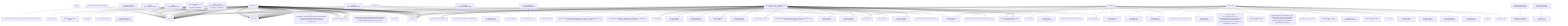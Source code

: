 graph TD
    app-mlperf-inference,d775cac873ee4231_(_nvidia,_3d-unet-99.9,_tensorrt,_cuda,_valid,_r4.1-dev_default,_singlestream_) --> detect,os
    app-mlperf-inference,d775cac873ee4231_(_nvidia,_3d-unet-99.9,_tensorrt,_cuda,_valid,_r4.1-dev_default,_singlestream_) --> get,sys-utils-cm
    app-mlperf-inference,d775cac873ee4231_(_nvidia,_3d-unet-99.9,_tensorrt,_cuda,_valid,_r4.1-dev_default,_singlestream_) --> get,python
    get-mlperf-inference-src,4b57186581024797 --> detect,os
    get-mlperf-inference-src,4b57186581024797 --> get,python3
    get-git-repo,ed603e7292974f10_(_branch.master,_repo.https://github.com/mlcommons/inference_) --> detect,os
    get-mlperf-inference-src,4b57186581024797 --> get,git,repo,_branch.master,_repo.https://github.com/mlcommons/inference
    app-mlperf-inference,d775cac873ee4231_(_nvidia,_3d-unet-99.9,_tensorrt,_cuda,_valid,_r4.1-dev_default,_singlestream_) --> get,mlcommons,inference,src
    pull-git-repo,c23132ed65c4421d --> detect,os
    app-mlperf-inference,d775cac873ee4231_(_nvidia,_3d-unet-99.9,_tensorrt,_cuda,_valid,_r4.1-dev_default,_singlestream_) --> pull,git,repo
    get-mlperf-inference-utils,e341e5f86d8342e5 --> get,mlperf,inference,src
    app-mlperf-inference,d775cac873ee4231_(_nvidia,_3d-unet-99.9,_tensorrt,_cuda,_valid,_r4.1-dev_default,_singlestream_) --> get,mlperf,inference,utils
    get-cuda,46d133d9ef92422d_(_toolkit_) --> detect,os
    get-cuda-devices,7a3ede4d3558427a_(_with-pycuda_) --> get,cuda,_toolkit
    get-cuda-devices,7a3ede4d3558427a_(_with-pycuda_) --> get,python3
    get-generic-python-lib,94b62a682bc44791_(_package.pycuda_) --> detect,os
    detect-cpu,586c8a43320142f7 --> detect,os
    get-generic-python-lib,94b62a682bc44791_(_package.pycuda_) --> detect,cpu
    get-generic-python-lib,94b62a682bc44791_(_package.pycuda_) --> get,python3
    get-generic-python-lib,94b62a682bc44791_(_pip_) --> detect,os
    detect-cpu,586c8a43320142f7 --> detect,os
    get-generic-python-lib,94b62a682bc44791_(_pip_) --> detect,cpu
    get-generic-python-lib,94b62a682bc44791_(_pip_) --> get,python3
    get-generic-python-lib,94b62a682bc44791_(_package.pycuda_) --> get,generic-python-lib,_pip
    get-cuda-devices,7a3ede4d3558427a_(_with-pycuda_) --> get,generic-python-lib,_package.pycuda
    get-generic-python-lib,94b62a682bc44791_(_package.numpy_) --> detect,os
    detect-cpu,586c8a43320142f7 --> detect,os
    get-generic-python-lib,94b62a682bc44791_(_package.numpy_) --> detect,cpu
    get-generic-python-lib,94b62a682bc44791_(_package.numpy_) --> get,python3
    get-generic-python-lib,94b62a682bc44791_(_pip_) --> get,python3
    get-generic-python-lib,94b62a682bc44791_(_package.numpy_) --> get,generic-python-lib,_pip
    get-cuda-devices,7a3ede4d3558427a_(_with-pycuda_) --> get,generic-python-lib,_package.numpy
    app-mlperf-inference,d775cac873ee4231_(_nvidia,_3d-unet-99.9,_tensorrt,_cuda,_valid,_r4.1-dev_default,_singlestream_) --> get,cuda-devices,_with-pycuda
    app-mlperf-inference-nvidia,bc3b17fb430f4732_(_run_harness,_tensorrt,_singlestream,_3d-unet-99.9,_cuda,_rtx_4090_) --> detect,os
    detect-cpu,586c8a43320142f7 --> detect,os
    app-mlperf-inference-nvidia,bc3b17fb430f4732_(_run_harness,_tensorrt,_singlestream,_3d-unet-99.9,_cuda,_rtx_4090_) --> detect,cpu
    app-mlperf-inference-nvidia,bc3b17fb430f4732_(_run_harness,_tensorrt,_singlestream,_3d-unet-99.9,_cuda,_rtx_4090_) --> get,sys-utils-cm
    app-mlperf-inference-nvidia,bc3b17fb430f4732_(_run_harness,_tensorrt,_singlestream,_3d-unet-99.9,_cuda,_rtx_4090_) --> get,mlperf,inference,nvidia,scratch,space
    get-generic-python-lib,94b62a682bc44791_(_mlperf_logging_) --> detect,os
    detect-cpu,586c8a43320142f7 --> detect,os
    get-generic-python-lib,94b62a682bc44791_(_mlperf_logging_) --> detect,cpu
    get-generic-python-lib,94b62a682bc44791_(_mlperf_logging_) --> get,python3
    get-generic-python-lib,94b62a682bc44791_(_pip_) --> get,python3
    get-generic-python-lib,94b62a682bc44791_(_mlperf_logging_) --> get,generic-python-lib,_pip
    app-mlperf-inference-nvidia,bc3b17fb430f4732_(_run_harness,_tensorrt,_singlestream,_3d-unet-99.9,_cuda,_rtx_4090_) --> get,generic-python-lib,_mlperf_logging
    app-mlperf-inference-nvidia,bc3b17fb430f4732_(_run_harness,_tensorrt,_singlestream,_3d-unet-99.9,_cuda,_rtx_4090_) --> get,mlcommons,inference,src
    app-mlperf-inference-nvidia,bc3b17fb430f4732_(_run_harness,_tensorrt,_singlestream,_3d-unet-99.9,_cuda,_rtx_4090_) --> get,nvidia,mlperf,inference,common-code,_mlcommons
    pull-git-repo,c23132ed65c4421d --> detect,os
    app-mlperf-inference-nvidia,bc3b17fb430f4732_(_run_harness,_tensorrt,_singlestream,_3d-unet-99.9,_cuda,_rtx_4090_) --> pull,git,repo
    generate-mlperf-inference-user-conf,3af4475745964b93 --> detect,os
    detect-cpu,586c8a43320142f7 --> detect,os
    generate-mlperf-inference-user-conf,3af4475745964b93 --> detect,cpu
    generate-mlperf-inference-user-conf,3af4475745964b93 --> get,python
    generate-mlperf-inference-user-conf,3af4475745964b93 --> get,mlcommons,inference,src
    get-mlperf-inference-sut-configs,c2fbf72009e2445b --> get,cache,dir,_name.mlperf-inference-sut-configs
    generate-mlperf-inference-user-conf,3af4475745964b93 --> get,sut,configs
    app-mlperf-inference-nvidia,bc3b17fb430f4732_(_run_harness,_tensorrt,_singlestream,_3d-unet-99.9,_cuda,_rtx_4090_) --> generate,user-conf,mlperf,inference
    get-generic-python-lib,94b62a682bc44791_(_package.pycuda_) --> get,python3
    app-mlperf-inference-nvidia,bc3b17fb430f4732_(_run_harness,_tensorrt,_singlestream,_3d-unet-99.9,_cuda,_rtx_4090_) --> get,generic-python-lib,_package.pycuda
    get-nvidia-mitten,1c045f2902374de9 --> detect,os
    get-nvidia-mitten,1c045f2902374de9 --> get,python3
    get-generic-python-lib,94b62a682bc44791_(_pycuda_) --> detect,os
    detect-cpu,586c8a43320142f7 --> detect,os
    get-generic-python-lib,94b62a682bc44791_(_pycuda_) --> detect,cpu
    get-generic-python-lib,94b62a682bc44791_(_pycuda_) --> get,python3
    get-generic-python-lib,94b62a682bc44791_(_pip_) --> get,python3
    get-generic-python-lib,94b62a682bc44791_(_pycuda_) --> get,generic-python-lib,_pip
    get-generic-python-lib,94b62a682bc44791_(_pycuda_) --> get,cuda
    get-nvidia-mitten,1c045f2902374de9 --> get,generic-python-lib,_pycuda
    get-git-repo,ed603e7292974f10_(_repo.https://github.com/NVIDIA/mitten_) --> detect,os
    get-nvidia-mitten,1c045f2902374de9 --> get,git,_repo.https://github.com/NVIDIA/mitten
    app-mlperf-inference-nvidia,bc3b17fb430f4732_(_run_harness,_tensorrt,_singlestream,_3d-unet-99.9,_cuda,_rtx_4090_) --> get,nvidia,mitten
    app-mlperf-inference-nvidia,bc3b17fb430f4732_(_run_harness,_tensorrt,_singlestream,_3d-unet-99.9,_cuda,_rtx_4090_) --> get,cuda,_cudnn
    app-mlperf-inference-nvidia,bc3b17fb430f4732_(_run_harness,_tensorrt,_singlestream,_3d-unet-99.9,_cuda,_rtx_4090_) --> get,tensorrt
    build-mlperf-inference-server-nvidia,f37403af5e9f4541_(_mlcommons_) --> detect,os
    detect-cpu,586c8a43320142f7 --> detect,os
    build-mlperf-inference-server-nvidia,f37403af5e9f4541_(_mlcommons_) --> detect,cpu
    build-mlperf-inference-server-nvidia,f37403af5e9f4541_(_mlcommons_) --> get,sys-utils-cm
    build-mlperf-inference-server-nvidia,f37403af5e9f4541_(_mlcommons_) --> get,python3
    build-mlperf-inference-server-nvidia,f37403af5e9f4541_(_mlcommons_) --> get,cuda,_cudnn
    build-mlperf-inference-server-nvidia,f37403af5e9f4541_(_mlcommons_) --> get,tensorrt,_dev
    build-mlperf-inference-server-nvidia,f37403af5e9f4541_(_mlcommons_) --> get,gcc
    build-mlperf-inference-server-nvidia,f37403af5e9f4541_(_mlcommons_) --> get,cmake
    build-mlperf-inference-server-nvidia,f37403af5e9f4541_(_mlcommons_) --> get,generic,sys-util,_glog-dev
    build-mlperf-inference-server-nvidia,f37403af5e9f4541_(_mlcommons_) --> get,generic,sys-util,_gflags-dev
    build-mlperf-inference-server-nvidia,f37403af5e9f4541_(_mlcommons_) --> get,generic,sys-util,_libgmock-dev
    build-mlperf-inference-server-nvidia,f37403af5e9f4541_(_mlcommons_) --> get,generic,sys-util,_libre2-dev
    build-mlperf-inference-server-nvidia,f37403af5e9f4541_(_mlcommons_) --> get,generic,sys-util,_libnuma-dev
    build-mlperf-inference-server-nvidia,f37403af5e9f4541_(_mlcommons_) --> get,generic,sys-util,_libboost-all-dev
    build-mlperf-inference-server-nvidia,f37403af5e9f4541_(_mlcommons_) --> get,generic,sys-util,_rapidjson-dev
    build-mlperf-inference-server-nvidia,f37403af5e9f4541_(_mlcommons_) --> get,nvidia,mlperf,inference,common-code,_mlcommons
    get-generic-python-lib,94b62a682bc44791_(_package.pybind11_) --> detect,os
    detect-cpu,586c8a43320142f7 --> detect,os
    get-generic-python-lib,94b62a682bc44791_(_package.pybind11_) --> detect,cpu
    get-generic-python-lib,94b62a682bc44791_(_package.pybind11_) --> get,python3
    get-generic-python-lib,94b62a682bc44791_(_pip_) --> get,python3
    get-generic-python-lib,94b62a682bc44791_(_package.pybind11_) --> get,generic-python-lib,_pip
    build-mlperf-inference-server-nvidia,f37403af5e9f4541_(_mlcommons_) --> get,generic-python-lib,_package.pybind11
    get-generic-python-lib,94b62a682bc44791_(_pycuda_) --> get,python3
    build-mlperf-inference-server-nvidia,f37403af5e9f4541_(_mlcommons_) --> get,generic-python-lib,_pycuda
    get-generic-python-lib,94b62a682bc44791_(_opencv-python_) --> detect,os
    detect-cpu,586c8a43320142f7 --> detect,os
    get-generic-python-lib,94b62a682bc44791_(_opencv-python_) --> detect,cpu
    get-generic-python-lib,94b62a682bc44791_(_opencv-python_) --> get,python3
    get-generic-python-lib,94b62a682bc44791_(_pip_) --> get,python3
    get-generic-python-lib,94b62a682bc44791_(_opencv-python_) --> get,generic-python-lib,_pip
    build-mlperf-inference-server-nvidia,f37403af5e9f4541_(_mlcommons_) --> get,generic-python-lib,_opencv-python
    get-generic-python-lib,94b62a682bc44791_(_nvidia-dali_) --> detect,os
    detect-cpu,586c8a43320142f7 --> detect,os
    get-generic-python-lib,94b62a682bc44791_(_nvidia-dali_) --> detect,cpu
    get-generic-python-lib,94b62a682bc44791_(_nvidia-dali_) --> get,python3
    get-generic-python-lib,94b62a682bc44791_(_pip_) --> get,python3
    get-generic-python-lib,94b62a682bc44791_(_nvidia-dali_) --> get,generic-python-lib,_pip
    get-generic-python-lib,94b62a682bc44791_(_nvidia-dali_) --> get,cuda
    build-mlperf-inference-server-nvidia,f37403af5e9f4541_(_mlcommons_) --> get,generic-python-lib,_nvidia-dali
    build-mlperf-inference-server-nvidia,f37403af5e9f4541_(_mlcommons_) --> get,mlperf,inference,nvidia,scratch,space,_version.4_0
    build-mlperf-inference-server-nvidia,f37403af5e9f4541_(_mlcommons_) --> get,generic,sys-util,_nlohmann-json3-dev
    build-mlperf-inference-server-nvidia,f37403af5e9f4541_(_mlcommons_) --> get,generic,sys-util,_git-lfs
    get-generic-python-lib,94b62a682bc44791_(_package.torch,_whl-url.https://github.com/mlcommons/cm4mlperf-inference/releases/download/mlperf-inference-v4.0/torch-2.1.0a0+git32f93b1-cp38-cp38-linux_x86_64.whl_) --> detect,os
    detect-cpu,586c8a43320142f7 --> detect,os
    get-generic-python-lib,94b62a682bc44791_(_package.torch,_whl-url.https://github.com/mlcommons/cm4mlperf-inference/releases/download/mlperf-inference-v4.0/torch-2.1.0a0+git32f93b1-cp38-cp38-linux_x86_64.whl_) --> detect,cpu
    get-generic-python-lib,94b62a682bc44791_(_package.torch,_whl-url.https://github.com/mlcommons/cm4mlperf-inference/releases/download/mlperf-inference-v4.0/torch-2.1.0a0+git32f93b1-cp38-cp38-linux_x86_64.whl_) --> get,python3
    get-generic-python-lib,94b62a682bc44791_(_pip_) --> get,python3
    get-generic-python-lib,94b62a682bc44791_(_package.torch,_whl-url.https://github.com/mlcommons/cm4mlperf-inference/releases/download/mlperf-inference-v4.0/torch-2.1.0a0+git32f93b1-cp38-cp38-linux_x86_64.whl_) --> get,generic-python-lib,_pip
    get-generic-python-lib,94b62a682bc44791_(_package.torch,_whl-url.https://github.com/mlcommons/cm4mlperf-inference/releases/download/mlperf-inference-v4.0/torch-2.1.0a0+git32f93b1-cp38-cp38-linux_x86_64.whl_) --> download,file,_url.https://github.com/mlcommons/cm4mlperf-inference/releases/download/mlperf-inference-v4.0/torch-2.1.0a0+git32f93b1-cp38-cp38-linux_x86_64.whl
    build-mlperf-inference-server-nvidia,f37403af5e9f4541_(_mlcommons_) --> get,generic-python-lib,_package.torch,_whl-url.https://github.com/mlcommons/cm4mlperf-inference/releases/download/mlperf-inference-v4.0/torch-2.1.0a0+git32f93b1-cp38-cp38-linux_x86_64.whl
    get-generic-python-lib,94b62a682bc44791_(_package.torchvision,_whl-url.https://github.com/mlcommons/cm4mlperf-inference/releases/download/mlperf-inference-v4.0/torchvision-0.16.0a0+657027f-cp38-cp38-linux_x86_64.whl_) --> detect,os
    detect-cpu,586c8a43320142f7 --> detect,os
    get-generic-python-lib,94b62a682bc44791_(_package.torchvision,_whl-url.https://github.com/mlcommons/cm4mlperf-inference/releases/download/mlperf-inference-v4.0/torchvision-0.16.0a0+657027f-cp38-cp38-linux_x86_64.whl_) --> detect,cpu
    get-generic-python-lib,94b62a682bc44791_(_package.torchvision,_whl-url.https://github.com/mlcommons/cm4mlperf-inference/releases/download/mlperf-inference-v4.0/torchvision-0.16.0a0+657027f-cp38-cp38-linux_x86_64.whl_) --> get,python3
    get-generic-python-lib,94b62a682bc44791_(_pip_) --> get,python3
    get-generic-python-lib,94b62a682bc44791_(_package.torchvision,_whl-url.https://github.com/mlcommons/cm4mlperf-inference/releases/download/mlperf-inference-v4.0/torchvision-0.16.0a0+657027f-cp38-cp38-linux_x86_64.whl_) --> get,generic-python-lib,_pip
    get-generic-python-lib,94b62a682bc44791_(_package.torchvision,_whl-url.https://github.com/mlcommons/cm4mlperf-inference/releases/download/mlperf-inference-v4.0/torchvision-0.16.0a0+657027f-cp38-cp38-linux_x86_64.whl_) --> download,file,_url.https://github.com/mlcommons/cm4mlperf-inference/releases/download/mlperf-inference-v4.0/torchvision-0.16.0a0+657027f-cp38-cp38-linux_x86_64.whl
    build-mlperf-inference-server-nvidia,f37403af5e9f4541_(_mlcommons_) --> get,generic-python-lib,_package.torchvision,_whl-url.https://github.com/mlcommons/cm4mlperf-inference/releases/download/mlperf-inference-v4.0/torchvision-0.16.0a0+657027f-cp38-cp38-linux_x86_64.whl
    add-custom-nvidia-system,b2e6c46c6e8745a3_(_mlcommons_) --> detect,os
    detect-cpu,586c8a43320142f7 --> detect,os
    add-custom-nvidia-system,b2e6c46c6e8745a3_(_mlcommons_) --> detect,cpu
    add-custom-nvidia-system,b2e6c46c6e8745a3_(_mlcommons_) --> get,sys-utils-cm
    add-custom-nvidia-system,b2e6c46c6e8745a3_(_mlcommons_) --> get,python3
    add-custom-nvidia-system,b2e6c46c6e8745a3_(_mlcommons_) --> get,cuda,_cudnn
    add-custom-nvidia-system,b2e6c46c6e8745a3_(_mlcommons_) --> get,tensorrt
    add-custom-nvidia-system,b2e6c46c6e8745a3_(_mlcommons_) --> get,cmake
    get-generic-python-lib,94b62a682bc44791_(_requests_) --> detect,os
    detect-cpu,586c8a43320142f7 --> detect,os
    get-generic-python-lib,94b62a682bc44791_(_requests_) --> detect,cpu
    get-generic-python-lib,94b62a682bc44791_(_requests_) --> get,python3
    get-generic-python-lib,94b62a682bc44791_(_pip_) --> get,python3
    get-generic-python-lib,94b62a682bc44791_(_requests_) --> get,generic-python-lib,_pip
    add-custom-nvidia-system,b2e6c46c6e8745a3_(_mlcommons_) --> get,generic-python-lib,_requests
    add-custom-nvidia-system,b2e6c46c6e8745a3_(_mlcommons_) --> get,generic,sys-util,_glog-dev
    add-custom-nvidia-system,b2e6c46c6e8745a3_(_mlcommons_) --> get,generic,sys-util,_gflags-dev
    add-custom-nvidia-system,b2e6c46c6e8745a3_(_mlcommons_) --> get,generic,sys-util,_libre2-dev
    add-custom-nvidia-system,b2e6c46c6e8745a3_(_mlcommons_) --> get,generic,sys-util,_libnuma-dev
    add-custom-nvidia-system,b2e6c46c6e8745a3_(_mlcommons_) --> get,generic,sys-util,_libboost-all-dev
    add-custom-nvidia-system,b2e6c46c6e8745a3_(_mlcommons_) --> get,generic,sys-util,_rapidjson-dev
    add-custom-nvidia-system,b2e6c46c6e8745a3_(_mlcommons_) --> get,nvidia,mlperf,inference,common-code,_mlcommons
    get-generic-python-lib,94b62a682bc44791_(_pycuda_) --> get,python3
    add-custom-nvidia-system,b2e6c46c6e8745a3_(_mlcommons_) --> get,generic-python-lib,_pycuda
    build-mlperf-inference-server-nvidia,f37403af5e9f4541_(_mlcommons_) --> add,custom,system,nvidia,_mlcommons
    app-mlperf-inference-nvidia,bc3b17fb430f4732_(_run_harness,_tensorrt,_singlestream,_3d-unet-99.9,_cuda,_rtx_4090_) --> build,nvidia,inference,server,_mlcommons
    app-mlperf-inference-nvidia,bc3b17fb430f4732_(_build_engine,_tensorrt,_singlestream,_3d-unet-99.9,_cuda,_batch_size.1,_3d-unet_,_v4.1-dev_) --> detect,os
    detect-cpu,586c8a43320142f7 --> detect,os
    app-mlperf-inference-nvidia,bc3b17fb430f4732_(_build_engine,_tensorrt,_singlestream,_3d-unet-99.9,_cuda,_batch_size.1,_3d-unet_,_v4.1-dev_) --> detect,cpu
    app-mlperf-inference-nvidia,bc3b17fb430f4732_(_build_engine,_tensorrt,_singlestream,_3d-unet-99.9,_cuda,_batch_size.1,_3d-unet_,_v4.1-dev_) --> get,sys-utils-cm
    app-mlperf-inference-nvidia,bc3b17fb430f4732_(_build_engine,_tensorrt,_singlestream,_3d-unet-99.9,_cuda,_batch_size.1,_3d-unet_,_v4.1-dev_) --> get,mlperf,inference,nvidia,scratch,space,_version.4_0
    get-generic-python-lib,94b62a682bc44791_(_mlperf_logging_) --> get,python3
    app-mlperf-inference-nvidia,bc3b17fb430f4732_(_build_engine,_tensorrt,_singlestream,_3d-unet-99.9,_cuda,_batch_size.1,_3d-unet_,_v4.1-dev_) --> get,generic-python-lib,_mlperf_logging
    app-mlperf-inference-nvidia,bc3b17fb430f4732_(_build_engine,_tensorrt,_singlestream,_3d-unet-99.9,_cuda,_batch_size.1,_3d-unet_,_v4.1-dev_) --> get,mlcommons,inference,src
    app-mlperf-inference-nvidia,bc3b17fb430f4732_(_build_engine,_tensorrt,_singlestream,_3d-unet-99.9,_cuda,_batch_size.1,_3d-unet_,_v4.1-dev_) --> get,nvidia,mlperf,inference,common-code,_mlcommons
    pull-git-repo,c23132ed65c4421d --> detect,os
    app-mlperf-inference-nvidia,bc3b17fb430f4732_(_build_engine,_tensorrt,_singlestream,_3d-unet-99.9,_cuda,_batch_size.1,_3d-unet_,_v4.1-dev_) --> pull,git,repo
    get-generic-python-lib,94b62a682bc44791_(_package.pycuda_) --> get,python3
    app-mlperf-inference-nvidia,bc3b17fb430f4732_(_build_engine,_tensorrt,_singlestream,_3d-unet-99.9,_cuda,_batch_size.1,_3d-unet_,_v4.1-dev_) --> get,generic-python-lib,_package.pycuda
    app-mlperf-inference-nvidia,bc3b17fb430f4732_(_build_engine,_tensorrt,_singlestream,_3d-unet-99.9,_cuda,_batch_size.1,_3d-unet_,_v4.1-dev_) --> get,nvidia,mitten
    app-mlperf-inference-nvidia,bc3b17fb430f4732_(_build_engine,_tensorrt,_singlestream,_3d-unet-99.9,_cuda,_batch_size.1,_3d-unet_,_v4.1-dev_) --> get,cuda,_cudnn
    app-mlperf-inference-nvidia,bc3b17fb430f4732_(_build_engine,_tensorrt,_singlestream,_3d-unet-99.9,_cuda,_batch_size.1,_3d-unet_,_v4.1-dev_) --> get,tensorrt
    app-mlperf-inference-nvidia,bc3b17fb430f4732_(_build_engine,_tensorrt,_singlestream,_3d-unet-99.9,_cuda,_batch_size.1,_3d-unet_,_v4.1-dev_) --> build,nvidia,inference,server,_mlcommons
    app-mlperf-inference-nvidia,bc3b17fb430f4732_(_preprocess_data,_tensorrt,_3d-unet-99.9,_cuda,_3d-unet_,_v4.1-dev_) --> detect,os
    detect-cpu,586c8a43320142f7 --> detect,os
    app-mlperf-inference-nvidia,bc3b17fb430f4732_(_preprocess_data,_tensorrt,_3d-unet-99.9,_cuda,_3d-unet_,_v4.1-dev_) --> detect,cpu
    app-mlperf-inference-nvidia,bc3b17fb430f4732_(_preprocess_data,_tensorrt,_3d-unet-99.9,_cuda,_3d-unet_,_v4.1-dev_) --> get,sys-utils-cm
    app-mlperf-inference-nvidia,bc3b17fb430f4732_(_preprocess_data,_tensorrt,_3d-unet-99.9,_cuda,_3d-unet_,_v4.1-dev_) --> get,mlperf,inference,nvidia,scratch,space,_version.4_0
    get-generic-python-lib,94b62a682bc44791_(_mlperf_logging_) --> get,python3
    app-mlperf-inference-nvidia,bc3b17fb430f4732_(_preprocess_data,_tensorrt,_3d-unet-99.9,_cuda,_3d-unet_,_v4.1-dev_) --> get,generic-python-lib,_mlperf_logging
    app-mlperf-inference-nvidia,bc3b17fb430f4732_(_preprocess_data,_tensorrt,_3d-unet-99.9,_cuda,_3d-unet_,_v4.1-dev_) --> get,mlcommons,inference,src
    app-mlperf-inference-nvidia,bc3b17fb430f4732_(_preprocess_data,_tensorrt,_3d-unet-99.9,_cuda,_3d-unet_,_v4.1-dev_) --> get,nvidia,mlperf,inference,common-code,_mlcommons
    pull-git-repo,c23132ed65c4421d --> detect,os
    app-mlperf-inference-nvidia,bc3b17fb430f4732_(_preprocess_data,_tensorrt,_3d-unet-99.9,_cuda,_3d-unet_,_v4.1-dev_) --> pull,git,repo
    get-generic-python-lib,94b62a682bc44791_(_package.pycuda_) --> get,python3
    app-mlperf-inference-nvidia,bc3b17fb430f4732_(_preprocess_data,_tensorrt,_3d-unet-99.9,_cuda,_3d-unet_,_v4.1-dev_) --> get,generic-python-lib,_package.pycuda
    app-mlperf-inference-nvidia,bc3b17fb430f4732_(_preprocess_data,_tensorrt,_3d-unet-99.9,_cuda,_3d-unet_,_v4.1-dev_) --> get,nvidia,mitten
    get-generic-python-lib,94b62a682bc44791_(_transformers_) --> detect,os
    detect-cpu,586c8a43320142f7 --> detect,os
    get-generic-python-lib,94b62a682bc44791_(_transformers_) --> detect,cpu
    get-generic-python-lib,94b62a682bc44791_(_transformers_) --> get,python3
    get-generic-python-lib,94b62a682bc44791_(_pip_) --> get,python3
    get-generic-python-lib,94b62a682bc44791_(_transformers_) --> get,generic-python-lib,_pip
    app-mlperf-inference-nvidia,bc3b17fb430f4732_(_preprocess_data,_tensorrt,_3d-unet-99.9,_cuda,_3d-unet_,_v4.1-dev_) --> get,generic-python-lib,_transformers
    get-generic-python-lib,94b62a682bc44791_(_package.nibabel_) --> detect,os
    detect-cpu,586c8a43320142f7 --> detect,os
    get-generic-python-lib,94b62a682bc44791_(_package.nibabel_) --> detect,cpu
    get-generic-python-lib,94b62a682bc44791_(_package.nibabel_) --> get,python3
    get-generic-python-lib,94b62a682bc44791_(_pip_) --> get,python3
    get-generic-python-lib,94b62a682bc44791_(_package.nibabel_) --> get,generic-python-lib,_pip
    app-mlperf-inference-nvidia,bc3b17fb430f4732_(_preprocess_data,_tensorrt,_3d-unet-99.9,_cuda,_3d-unet_,_v4.1-dev_) --> get,generic-python-lib,_package.nibabel
    get-generic-python-lib,94b62a682bc44791_(_pandas_) --> detect,os
    detect-cpu,586c8a43320142f7 --> detect,os
    get-generic-python-lib,94b62a682bc44791_(_pandas_) --> detect,cpu
    get-generic-python-lib,94b62a682bc44791_(_pandas_) --> get,python3
    get-generic-python-lib,94b62a682bc44791_(_pip_) --> get,python3
    get-generic-python-lib,94b62a682bc44791_(_pandas_) --> get,generic-python-lib,_pip
    app-mlperf-inference-nvidia,bc3b17fb430f4732_(_preprocess_data,_tensorrt,_3d-unet-99.9,_cuda,_3d-unet_,_v4.1-dev_) --> get,generic-python-lib,_pandas
    get-generic-python-lib,94b62a682bc44791_(_onnx-graphsurgeon_) --> detect,os
    detect-cpu,586c8a43320142f7 --> detect,os
    get-generic-python-lib,94b62a682bc44791_(_onnx-graphsurgeon_) --> detect,cpu
    get-generic-python-lib,94b62a682bc44791_(_onnx-graphsurgeon_) --> get,python3
    get-generic-python-lib,94b62a682bc44791_(_pip_) --> get,python3
    get-generic-python-lib,94b62a682bc44791_(_onnx-graphsurgeon_) --> get,generic-python-lib,_pip
    get-generic-python-lib,94b62a682bc44791_(_package.nvidia-pyindex_) --> detect,os
    detect-cpu,586c8a43320142f7 --> detect,os
    get-generic-python-lib,94b62a682bc44791_(_package.nvidia-pyindex_) --> detect,cpu
    get-generic-python-lib,94b62a682bc44791_(_package.nvidia-pyindex_) --> get,python3
    get-generic-python-lib,94b62a682bc44791_(_pip_) --> get,python3
    get-generic-python-lib,94b62a682bc44791_(_package.nvidia-pyindex_) --> get,generic-python-lib,_pip
    get-generic-python-lib,94b62a682bc44791_(_onnx-graphsurgeon_) --> get,generic-python-lib,_package.nvidia-pyindex
    app-mlperf-inference-nvidia,bc3b17fb430f4732_(_preprocess_data,_tensorrt,_3d-unet-99.9,_cuda,_3d-unet_,_v4.1-dev_) --> get,generic-python-lib,_onnx-graphsurgeon
    get-generic-python-lib,94b62a682bc44791_(_package.onnx_) --> detect,os
    detect-cpu,586c8a43320142f7 --> detect,os
    get-generic-python-lib,94b62a682bc44791_(_package.onnx_) --> detect,cpu
    get-generic-python-lib,94b62a682bc44791_(_package.onnx_) --> get,python3
    get-generic-python-lib,94b62a682bc44791_(_pip_) --> get,python3
    get-generic-python-lib,94b62a682bc44791_(_package.onnx_) --> get,generic-python-lib,_pip
    app-mlperf-inference-nvidia,bc3b17fb430f4732_(_preprocess_data,_tensorrt,_3d-unet-99.9,_cuda,_3d-unet_,_v4.1-dev_) --> get,generic-python-lib,_package.onnx
    app-mlperf-inference-nvidia,bc3b17fb430f4732_(_preprocess_data,_tensorrt,_3d-unet-99.9,_cuda,_3d-unet_,_v4.1-dev_) --> save,mlperf,inference,state
    app-mlperf-inference-nvidia,bc3b17fb430f4732_(_build_engine,_tensorrt,_singlestream,_3d-unet-99.9,_cuda,_batch_size.1,_3d-unet_,_v4.1-dev_) --> reproduce,mlperf,inference,nvidia,harness,_preprocess_data,_tensorrt,_3d-unet-99.9,_cuda,_3d-unet_,_v4.1-dev
    app-mlperf-inference-nvidia,bc3b17fb430f4732_(_download_model,_tensorrt,_3d-unet-99.9,_cuda,_3d-unet_,_v4.1-dev_) --> detect,os
    detect-cpu,586c8a43320142f7 --> detect,os
    app-mlperf-inference-nvidia,bc3b17fb430f4732_(_download_model,_tensorrt,_3d-unet-99.9,_cuda,_3d-unet_,_v4.1-dev_) --> detect,cpu
    app-mlperf-inference-nvidia,bc3b17fb430f4732_(_download_model,_tensorrt,_3d-unet-99.9,_cuda,_3d-unet_,_v4.1-dev_) --> get,sys-utils-cm
    app-mlperf-inference-nvidia,bc3b17fb430f4732_(_download_model,_tensorrt,_3d-unet-99.9,_cuda,_3d-unet_,_v4.1-dev_) --> get,mlperf,inference,nvidia,scratch,space,_version.4_0
    get-generic-python-lib,94b62a682bc44791_(_mlperf_logging_) --> get,python3
    app-mlperf-inference-nvidia,bc3b17fb430f4732_(_download_model,_tensorrt,_3d-unet-99.9,_cuda,_3d-unet_,_v4.1-dev_) --> get,generic-python-lib,_mlperf_logging
    app-mlperf-inference-nvidia,bc3b17fb430f4732_(_download_model,_tensorrt,_3d-unet-99.9,_cuda,_3d-unet_,_v4.1-dev_) --> get,mlcommons,inference,src
    app-mlperf-inference-nvidia,bc3b17fb430f4732_(_download_model,_tensorrt,_3d-unet-99.9,_cuda,_3d-unet_,_v4.1-dev_) --> get,nvidia,mlperf,inference,common-code,_mlcommons
    pull-git-repo,c23132ed65c4421d --> detect,os
    app-mlperf-inference-nvidia,bc3b17fb430f4732_(_download_model,_tensorrt,_3d-unet-99.9,_cuda,_3d-unet_,_v4.1-dev_) --> pull,git,repo
    get-generic-python-lib,94b62a682bc44791_(_package.pycuda_) --> get,python3
    app-mlperf-inference-nvidia,bc3b17fb430f4732_(_download_model,_tensorrt,_3d-unet-99.9,_cuda,_3d-unet_,_v4.1-dev_) --> get,generic-python-lib,_package.pycuda
    app-mlperf-inference-nvidia,bc3b17fb430f4732_(_download_model,_tensorrt,_3d-unet-99.9,_cuda,_3d-unet_,_v4.1-dev_) --> get,nvidia,mitten
    get-generic-python-lib,94b62a682bc44791_(_transformers_) --> get,python3
    app-mlperf-inference-nvidia,bc3b17fb430f4732_(_download_model,_tensorrt,_3d-unet-99.9,_cuda,_3d-unet_,_v4.1-dev_) --> get,generic-python-lib,_transformers
    get-generic-python-lib,94b62a682bc44791_(_package.nibabel_) --> get,python3
    app-mlperf-inference-nvidia,bc3b17fb430f4732_(_download_model,_tensorrt,_3d-unet-99.9,_cuda,_3d-unet_,_v4.1-dev_) --> get,generic-python-lib,_package.nibabel
    get-generic-python-lib,94b62a682bc44791_(_pandas_) --> get,python3
    app-mlperf-inference-nvidia,bc3b17fb430f4732_(_download_model,_tensorrt,_3d-unet-99.9,_cuda,_3d-unet_,_v4.1-dev_) --> get,generic-python-lib,_pandas
    get-generic-python-lib,94b62a682bc44791_(_onnx-graphsurgeon_) --> get,python3
    app-mlperf-inference-nvidia,bc3b17fb430f4732_(_download_model,_tensorrt,_3d-unet-99.9,_cuda,_3d-unet_,_v4.1-dev_) --> get,generic-python-lib,_onnx-graphsurgeon
    get-generic-python-lib,94b62a682bc44791_(_package.onnx_) --> get,python3
    app-mlperf-inference-nvidia,bc3b17fb430f4732_(_download_model,_tensorrt,_3d-unet-99.9,_cuda,_3d-unet_,_v4.1-dev_) --> get,generic-python-lib,_package.onnx
    app-mlperf-inference-nvidia,bc3b17fb430f4732_(_download_model,_tensorrt,_3d-unet-99.9,_cuda,_3d-unet_,_v4.1-dev_) --> save,mlperf,inference,state
    app-mlperf-inference-nvidia,bc3b17fb430f4732_(_build_engine,_tensorrt,_singlestream,_3d-unet-99.9,_cuda,_batch_size.1,_3d-unet_,_v4.1-dev_) --> reproduce,mlperf,inference,nvidia,harness,_download_model,_tensorrt,_3d-unet-99.9,_cuda,_3d-unet_,_v4.1-dev
    get-generic-python-lib,94b62a682bc44791_(_transformers_) --> get,python3
    app-mlperf-inference-nvidia,bc3b17fb430f4732_(_build_engine,_tensorrt,_singlestream,_3d-unet-99.9,_cuda,_batch_size.1,_3d-unet_,_v4.1-dev_) --> get,generic-python-lib,_transformers
    get-generic-python-lib,94b62a682bc44791_(_package.nibabel_) --> get,python3
    app-mlperf-inference-nvidia,bc3b17fb430f4732_(_build_engine,_tensorrt,_singlestream,_3d-unet-99.9,_cuda,_batch_size.1,_3d-unet_,_v4.1-dev_) --> get,generic-python-lib,_package.nibabel
    get-generic-python-lib,94b62a682bc44791_(_pandas_) --> get,python3
    app-mlperf-inference-nvidia,bc3b17fb430f4732_(_build_engine,_tensorrt,_singlestream,_3d-unet-99.9,_cuda,_batch_size.1,_3d-unet_,_v4.1-dev_) --> get,generic-python-lib,_pandas
    get-generic-python-lib,94b62a682bc44791_(_onnx-graphsurgeon_) --> get,python3
    app-mlperf-inference-nvidia,bc3b17fb430f4732_(_build_engine,_tensorrt,_singlestream,_3d-unet-99.9,_cuda,_batch_size.1,_3d-unet_,_v4.1-dev_) --> get,generic-python-lib,_onnx-graphsurgeon
    get-generic-python-lib,94b62a682bc44791_(_package.onnx_) --> get,python3
    app-mlperf-inference-nvidia,bc3b17fb430f4732_(_build_engine,_tensorrt,_singlestream,_3d-unet-99.9,_cuda,_batch_size.1,_3d-unet_,_v4.1-dev_) --> get,generic-python-lib,_package.onnx
    app-mlperf-inference-nvidia,bc3b17fb430f4732_(_build_engine,_tensorrt,_singlestream,_3d-unet-99.9,_cuda,_batch_size.1,_3d-unet_,_v4.1-dev_) --> save,mlperf,inference,state
    app-mlperf-inference-nvidia,bc3b17fb430f4732_(_run_harness,_tensorrt,_singlestream,_3d-unet-99.9,_cuda,_rtx_4090_) --> reproduce,mlperf,inference,nvidia,harness,_build_engine,_tensorrt,_singlestream,_3d-unet-99.9,_cuda,_batch_size.1,_3d-unet_,_v4.1-dev
    app-mlperf-inference-nvidia,bc3b17fb430f4732_(_run_harness,_tensorrt,_singlestream,_3d-unet-99.9,_cuda,_rtx_4090_) --> reproduce,mlperf,inference,nvidia,harness,_preprocess_data,_tensorrt,_3d-unet-99.9,_cuda,_3d-unet_,_v4.1-dev
    app-mlperf-inference-nvidia,bc3b17fb430f4732_(_run_harness,_tensorrt,_singlestream,_3d-unet-99.9,_cuda,_rtx_4090_) --> reproduce,mlperf,inference,nvidia,harness,_download_model,_tensorrt,_3d-unet-99.9,_cuda,_3d-unet_,_v4.1-dev
    get-generic-python-lib,94b62a682bc44791_(_transformers_) --> get,python3
    app-mlperf-inference-nvidia,bc3b17fb430f4732_(_run_harness,_tensorrt,_singlestream,_3d-unet-99.9,_cuda,_rtx_4090_) --> get,generic-python-lib,_transformers
    get-generic-python-lib,94b62a682bc44791_(_package.nibabel_) --> get,python3
    app-mlperf-inference-nvidia,bc3b17fb430f4732_(_run_harness,_tensorrt,_singlestream,_3d-unet-99.9,_cuda,_rtx_4090_) --> get,generic-python-lib,_package.nibabel
    get-generic-python-lib,94b62a682bc44791_(_pandas_) --> get,python3
    app-mlperf-inference-nvidia,bc3b17fb430f4732_(_run_harness,_tensorrt,_singlestream,_3d-unet-99.9,_cuda,_rtx_4090_) --> get,generic-python-lib,_pandas
    get-generic-python-lib,94b62a682bc44791_(_onnx-graphsurgeon_) --> get,python3
    app-mlperf-inference-nvidia,bc3b17fb430f4732_(_run_harness,_tensorrt,_singlestream,_3d-unet-99.9,_cuda,_rtx_4090_) --> get,generic-python-lib,_onnx-graphsurgeon
    get-generic-python-lib,94b62a682bc44791_(_package.onnx_) --> get,python3
    app-mlperf-inference-nvidia,bc3b17fb430f4732_(_run_harness,_tensorrt,_singlestream,_3d-unet-99.9,_cuda,_rtx_4090_) --> get,generic-python-lib,_package.onnx
    detect-cpu,586c8a43320142f7 --> detect,os
    benchmark-program,19f369ef47084895 --> detect,cpu
    benchmark-program-mlperf,cfff0132a8aa4018 --> benchmark-program,program
    app-mlperf-inference-nvidia,bc3b17fb430f4732_(_run_harness,_tensorrt,_singlestream,_3d-unet-99.9,_cuda,_rtx_4090_) --> benchmark-mlperf